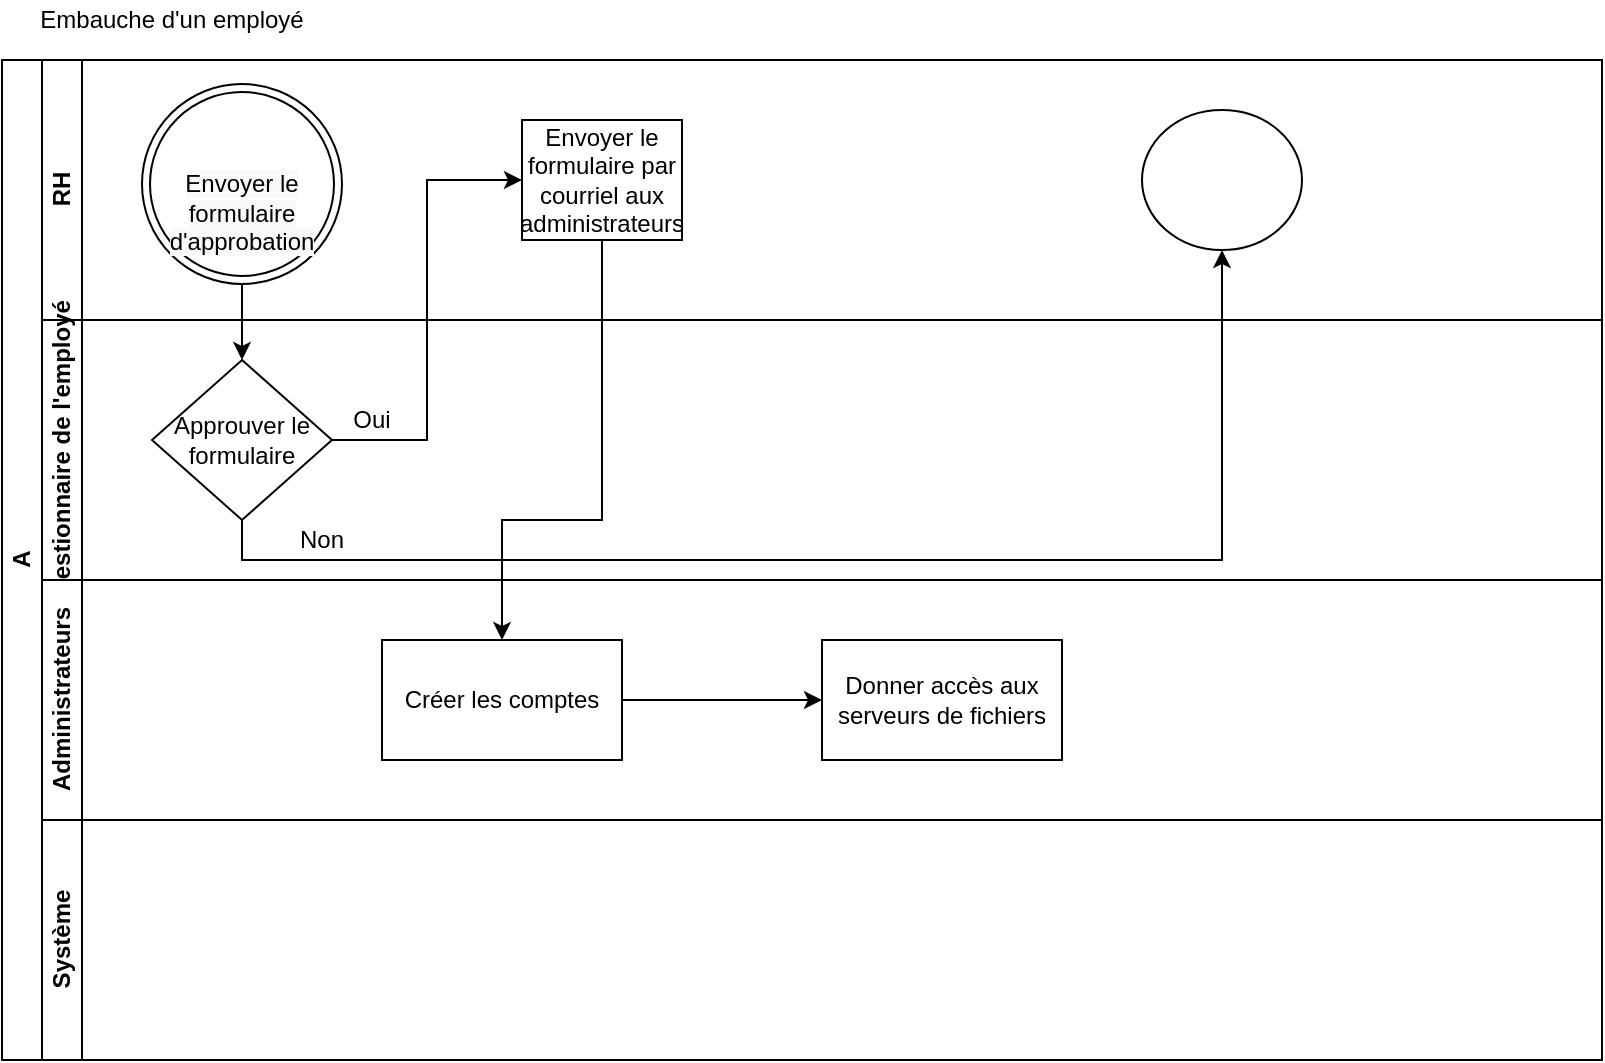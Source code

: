 <mxfile version="15.2.9" type="github">
  <diagram id="prtHgNgQTEPvFCAcTncT" name="Page-1">
    <mxGraphModel dx="1185" dy="662" grid="1" gridSize="10" guides="1" tooltips="1" connect="1" arrows="1" fold="1" page="1" pageScale="1" pageWidth="1169" pageHeight="1654" math="0" shadow="0">
      <root>
        <mxCell id="0" />
        <mxCell id="1" parent="0" />
        <mxCell id="dNxyNK7c78bLwvsdeMH5-19" value="A" style="swimlane;html=1;childLayout=stackLayout;resizeParent=1;resizeParentMax=0;horizontal=0;startSize=20;horizontalStack=0;" parent="1" vertex="1">
          <mxGeometry x="120" y="120" width="800" height="500" as="geometry" />
        </mxCell>
        <mxCell id="dNxyNK7c78bLwvsdeMH5-20" value="RH" style="swimlane;html=1;startSize=20;horizontal=0;" parent="dNxyNK7c78bLwvsdeMH5-19" vertex="1">
          <mxGeometry x="20" width="780" height="130" as="geometry" />
        </mxCell>
        <mxCell id="dNxyNK7c78bLwvsdeMH5-30" value="Envoyer le formulaire par courriel aux administrateurs" style="rounded=0;whiteSpace=wrap;html=1;fontFamily=Helvetica;fontSize=12;fontColor=#000000;align=center;" parent="dNxyNK7c78bLwvsdeMH5-20" vertex="1">
          <mxGeometry x="240" y="30" width="80" height="60" as="geometry" />
        </mxCell>
        <mxCell id="dNxyNK7c78bLwvsdeMH5-32" value="" style="ellipse;whiteSpace=wrap;html=1;" parent="dNxyNK7c78bLwvsdeMH5-20" vertex="1">
          <mxGeometry x="550" y="25" width="80" height="70" as="geometry" />
        </mxCell>
        <mxCell id="h7d_n7X5Samg1bgAYFWk-15" value="&lt;br&gt;&lt;br&gt;&lt;span style=&quot;color: rgb(0 , 0 , 0) ; font-family: &amp;#34;helvetica&amp;#34; ; font-size: 12px ; font-style: normal ; font-weight: 400 ; letter-spacing: normal ; text-align: center ; text-indent: 0px ; text-transform: none ; word-spacing: 0px ; background-color: rgb(248 , 249 , 250) ; display: inline ; float: none&quot;&gt;Envoyer le formulaire d&#39;approbation&lt;/span&gt;&lt;br&gt;" style="ellipse;shape=doubleEllipse;whiteSpace=wrap;html=1;aspect=fixed;" vertex="1" parent="dNxyNK7c78bLwvsdeMH5-20">
          <mxGeometry x="50" y="12" width="100" height="100" as="geometry" />
        </mxCell>
        <mxCell id="h7d_n7X5Samg1bgAYFWk-5" value="Gestionnaire de l&#39;employé" style="swimlane;html=1;startSize=20;horizontal=0;" vertex="1" parent="dNxyNK7c78bLwvsdeMH5-19">
          <mxGeometry x="20" y="130" width="780" height="130" as="geometry" />
        </mxCell>
        <mxCell id="h7d_n7X5Samg1bgAYFWk-8" value="Approuver le formulaire" style="rhombus;whiteSpace=wrap;html=1;fontFamily=Helvetica;fontSize=12;fontColor=#000000;align=center;" vertex="1" parent="h7d_n7X5Samg1bgAYFWk-5">
          <mxGeometry x="55" y="20" width="90" height="80" as="geometry" />
        </mxCell>
        <mxCell id="h7d_n7X5Samg1bgAYFWk-13" value="Oui" style="text;html=1;strokeColor=none;fillColor=none;align=center;verticalAlign=middle;whiteSpace=wrap;rounded=0;" vertex="1" parent="h7d_n7X5Samg1bgAYFWk-5">
          <mxGeometry x="145" y="40" width="40" height="20" as="geometry" />
        </mxCell>
        <mxCell id="h7d_n7X5Samg1bgAYFWk-12" value="Non" style="text;html=1;strokeColor=none;fillColor=none;align=center;verticalAlign=middle;whiteSpace=wrap;rounded=0;" vertex="1" parent="h7d_n7X5Samg1bgAYFWk-5">
          <mxGeometry x="120" y="100" width="40" height="20" as="geometry" />
        </mxCell>
        <mxCell id="dNxyNK7c78bLwvsdeMH5-21" value="Administrateurs" style="swimlane;html=1;startSize=20;horizontal=0;" parent="dNxyNK7c78bLwvsdeMH5-19" vertex="1">
          <mxGeometry x="20" y="260" width="780" height="120" as="geometry" />
        </mxCell>
        <mxCell id="h7d_n7X5Samg1bgAYFWk-16" value="Créer les comptes" style="rounded=0;whiteSpace=wrap;html=1;" vertex="1" parent="dNxyNK7c78bLwvsdeMH5-21">
          <mxGeometry x="170" y="30" width="120" height="60" as="geometry" />
        </mxCell>
        <mxCell id="h7d_n7X5Samg1bgAYFWk-18" value="Donner accès aux serveurs de fichiers" style="rounded=0;whiteSpace=wrap;html=1;" vertex="1" parent="dNxyNK7c78bLwvsdeMH5-21">
          <mxGeometry x="390" y="30" width="120" height="60" as="geometry" />
        </mxCell>
        <mxCell id="dNxyNK7c78bLwvsdeMH5-22" value="Système" style="swimlane;html=1;startSize=20;horizontal=0;" parent="dNxyNK7c78bLwvsdeMH5-19" vertex="1">
          <mxGeometry x="20" y="380" width="780" height="120" as="geometry" />
        </mxCell>
        <mxCell id="h7d_n7X5Samg1bgAYFWk-9" style="edgeStyle=orthogonalEdgeStyle;rounded=0;orthogonalLoop=1;jettySize=auto;html=1;entryX=0.5;entryY=0;entryDx=0;entryDy=0;exitX=0.5;exitY=1;exitDx=0;exitDy=0;" edge="1" parent="dNxyNK7c78bLwvsdeMH5-19" source="h7d_n7X5Samg1bgAYFWk-15" target="h7d_n7X5Samg1bgAYFWk-8">
          <mxGeometry relative="1" as="geometry">
            <mxPoint x="120" y="140" as="targetPoint" />
            <mxPoint x="120" y="105.0" as="sourcePoint" />
          </mxGeometry>
        </mxCell>
        <mxCell id="h7d_n7X5Samg1bgAYFWk-11" style="edgeStyle=orthogonalEdgeStyle;rounded=0;orthogonalLoop=1;jettySize=auto;html=1;entryX=0;entryY=0.5;entryDx=0;entryDy=0;" edge="1" parent="dNxyNK7c78bLwvsdeMH5-19" source="h7d_n7X5Samg1bgAYFWk-8" target="dNxyNK7c78bLwvsdeMH5-30">
          <mxGeometry relative="1" as="geometry" />
        </mxCell>
        <mxCell id="h7d_n7X5Samg1bgAYFWk-14" style="edgeStyle=orthogonalEdgeStyle;rounded=0;orthogonalLoop=1;jettySize=auto;html=1;entryX=0.5;entryY=1;entryDx=0;entryDy=0;exitX=0.5;exitY=1;exitDx=0;exitDy=0;" edge="1" parent="dNxyNK7c78bLwvsdeMH5-19" source="h7d_n7X5Samg1bgAYFWk-8" target="dNxyNK7c78bLwvsdeMH5-32">
          <mxGeometry relative="1" as="geometry">
            <mxPoint x="120" y="230" as="sourcePoint" />
          </mxGeometry>
        </mxCell>
        <mxCell id="dNxyNK7c78bLwvsdeMH5-33" value="" style="edgeStyle=orthogonalEdgeStyle;rounded=0;orthogonalLoop=1;jettySize=auto;html=1;endArrow=classic;endFill=1;entryX=0.5;entryY=0;entryDx=0;entryDy=0;" parent="dNxyNK7c78bLwvsdeMH5-19" source="dNxyNK7c78bLwvsdeMH5-30" target="h7d_n7X5Samg1bgAYFWk-16" edge="1">
          <mxGeometry relative="1" as="geometry">
            <mxPoint x="440" y="330" as="targetPoint" />
            <Array as="points">
              <mxPoint x="300" y="230" />
              <mxPoint x="250" y="230" />
            </Array>
          </mxGeometry>
        </mxCell>
        <mxCell id="h7d_n7X5Samg1bgAYFWk-2" value="Embauche d&#39;un employé" style="text;html=1;strokeColor=none;fillColor=none;align=center;verticalAlign=middle;whiteSpace=wrap;rounded=0;" vertex="1" parent="1">
          <mxGeometry x="120" y="90" width="170" height="20" as="geometry" />
        </mxCell>
        <mxCell id="h7d_n7X5Samg1bgAYFWk-17" style="edgeStyle=orthogonalEdgeStyle;rounded=0;orthogonalLoop=1;jettySize=auto;html=1;" edge="1" parent="1" source="h7d_n7X5Samg1bgAYFWk-16">
          <mxGeometry relative="1" as="geometry">
            <mxPoint x="530" y="440" as="targetPoint" />
          </mxGeometry>
        </mxCell>
      </root>
    </mxGraphModel>
  </diagram>
</mxfile>
